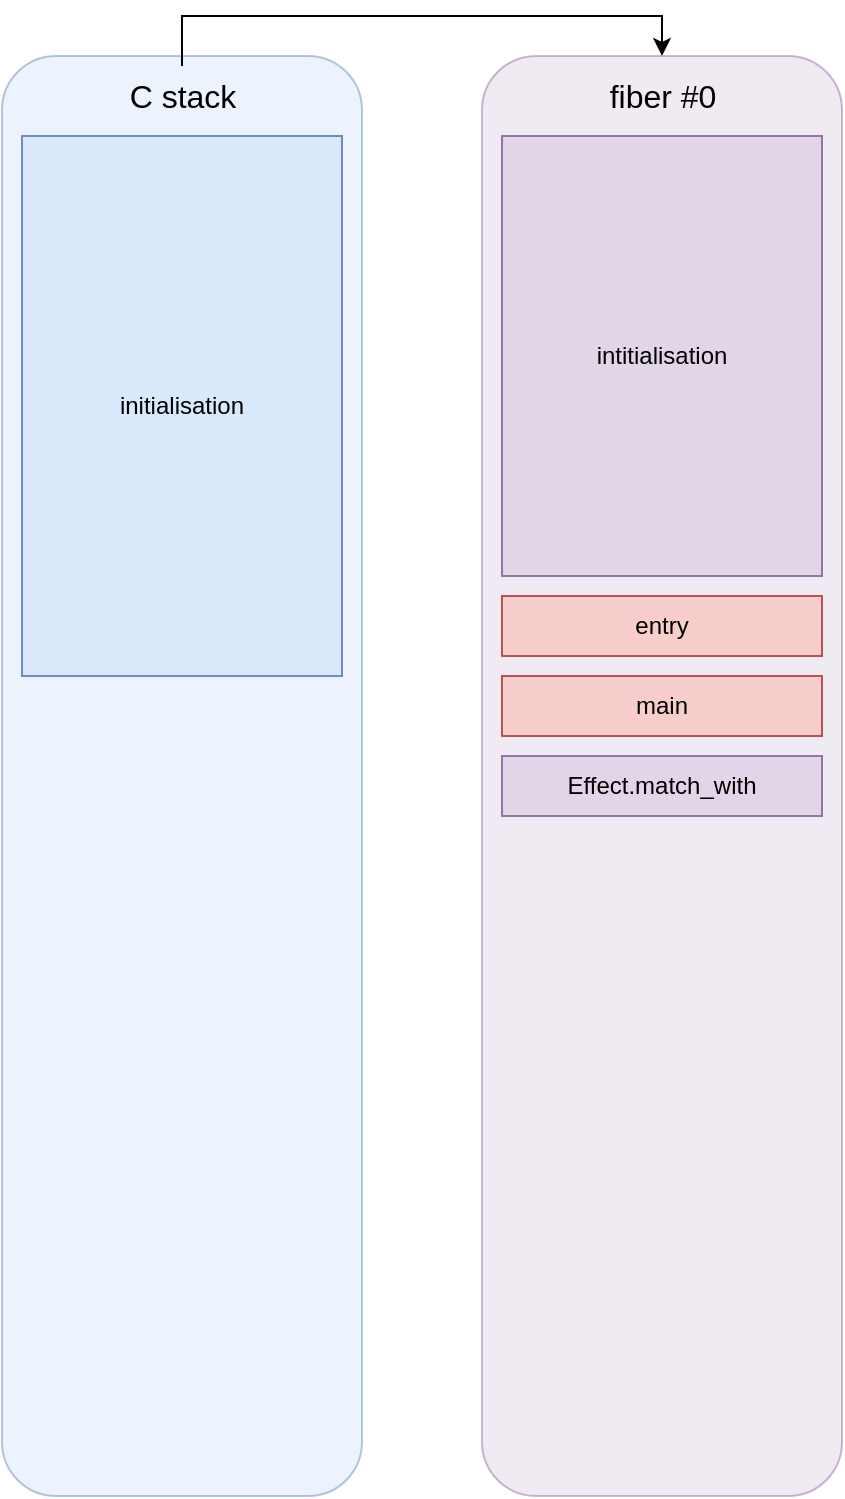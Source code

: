 <mxfile version="20.8.16" type="device"><diagram name="Page-1" id="V4xnlPmtag7Atk6VjRqm"><mxGraphModel dx="2336" dy="878" grid="1" gridSize="10" guides="1" tooltips="1" connect="1" arrows="1" fold="1" page="1" pageScale="1" pageWidth="827" pageHeight="1169" math="0" shadow="0"><root><mxCell id="0"/><mxCell id="Xvo0JR5R50p6EUMa5bba-103" value="Step1" parent="0" visible="0"/><mxCell id="Xvo0JR5R50p6EUMa5bba-138" value="" style="rounded=1;whiteSpace=wrap;html=1;fillColor=#dae8fc;strokeColor=#6c8ebf;fillStyle=auto;opacity=50;" parent="Xvo0JR5R50p6EUMa5bba-103" vertex="1"><mxGeometry x="-720" y="80" width="180" height="720" as="geometry"/></mxCell><mxCell id="Xvo0JR5R50p6EUMa5bba-139" value="&lt;div&gt;main&lt;/div&gt;" style="rounded=0;whiteSpace=wrap;html=1;fillColor=#dae8fc;strokeColor=#6c8ebf;" parent="Xvo0JR5R50p6EUMa5bba-103" vertex="1"><mxGeometry x="-710" y="120" width="160" height="20" as="geometry"/></mxCell><mxCell id="Xvo0JR5R50p6EUMa5bba-140" value="caml_main" style="rounded=0;whiteSpace=wrap;html=1;fillColor=#dae8fc;strokeColor=#6c8ebf;" parent="Xvo0JR5R50p6EUMa5bba-103" vertex="1"><mxGeometry x="-710" y="150" width="160" height="20" as="geometry"/></mxCell><mxCell id="Xvo0JR5R50p6EUMa5bba-141" value="caml_startup" style="rounded=0;whiteSpace=wrap;html=1;fillColor=#dae8fc;strokeColor=#6c8ebf;" parent="Xvo0JR5R50p6EUMa5bba-103" vertex="1"><mxGeometry x="-710" y="180" width="160" height="20" as="geometry"/></mxCell><mxCell id="Xvo0JR5R50p6EUMa5bba-142" value="caml_startup_exn" style="rounded=0;whiteSpace=wrap;html=1;fillColor=#dae8fc;strokeColor=#6c8ebf;" parent="Xvo0JR5R50p6EUMa5bba-103" vertex="1"><mxGeometry x="-710" y="240" width="160" height="20" as="geometry"/></mxCell><mxCell id="Xvo0JR5R50p6EUMa5bba-143" value="caml_start_program" style="rounded=0;whiteSpace=wrap;html=1;fillColor=#dae8fc;strokeColor=#6c8ebf;" parent="Xvo0JR5R50p6EUMa5bba-103" vertex="1"><mxGeometry x="-710" y="270" width="160" height="20" as="geometry"/></mxCell><mxCell id="Xvo0JR5R50p6EUMa5bba-144" value="caml_startup_common" style="rounded=0;whiteSpace=wrap;html=1;fillColor=#dae8fc;strokeColor=#6c8ebf;" parent="Xvo0JR5R50p6EUMa5bba-103" vertex="1"><mxGeometry x="-710" y="210" width="160" height="20" as="geometry"/></mxCell><mxCell id="Xvo0JR5R50p6EUMa5bba-145" value="C stack" style="text;strokeColor=none;fillColor=none;html=1;fontSize=16;fontStyle=0;verticalAlign=middle;align=center;" parent="Xvo0JR5R50p6EUMa5bba-103" vertex="1"><mxGeometry x="-680" y="85" width="100" height="30" as="geometry"/></mxCell><mxCell id="Xvo0JR5R50p6EUMa5bba-146" value="struct c_stack_link" style="shape=table;startSize=30;container=1;collapsible=0;childLayout=tableLayout;fillColor=#dae8fc;strokeColor=#6c8ebf;rounded=1;" parent="Xvo0JR5R50p6EUMa5bba-103" vertex="1"><mxGeometry x="-710" y="300" width="160" height="90" as="geometry"/></mxCell><mxCell id="Xvo0JR5R50p6EUMa5bba-147" value="" style="shape=tableRow;horizontal=0;startSize=0;swimlaneHead=0;swimlaneBody=0;strokeColor=inherit;top=0;left=0;bottom=0;right=0;collapsible=0;dropTarget=0;fillColor=none;points=[[0,0.5],[1,0.5]];portConstraint=eastwest;" parent="Xvo0JR5R50p6EUMa5bba-146" vertex="1"><mxGeometry y="30" width="160" height="20" as="geometry"/></mxCell><mxCell id="Xvo0JR5R50p6EUMa5bba-148" value="stack_info* stack" style="shape=partialRectangle;html=1;whiteSpace=wrap;connectable=0;strokeColor=inherit;overflow=hidden;fillColor=none;top=0;left=0;bottom=0;right=0;pointerEvents=1;" parent="Xvo0JR5R50p6EUMa5bba-147" vertex="1"><mxGeometry width="160" height="20" as="geometry"><mxRectangle width="160" height="20" as="alternateBounds"/></mxGeometry></mxCell><mxCell id="Xvo0JR5R50p6EUMa5bba-149" value="" style="shape=tableRow;horizontal=0;startSize=0;swimlaneHead=0;swimlaneBody=0;strokeColor=inherit;top=0;left=0;bottom=0;right=0;collapsible=0;dropTarget=0;fillColor=none;points=[[0,0.5],[1,0.5]];portConstraint=eastwest;" parent="Xvo0JR5R50p6EUMa5bba-146" vertex="1"><mxGeometry y="50" width="160" height="20" as="geometry"/></mxCell><mxCell id="Xvo0JR5R50p6EUMa5bba-150" value="void* sp" style="shape=partialRectangle;html=1;whiteSpace=wrap;connectable=0;strokeColor=inherit;overflow=hidden;fillColor=none;top=0;left=0;bottom=0;right=0;pointerEvents=1;" parent="Xvo0JR5R50p6EUMa5bba-149" vertex="1"><mxGeometry width="160" height="20" as="geometry"><mxRectangle width="160" height="20" as="alternateBounds"/></mxGeometry></mxCell><mxCell id="Xvo0JR5R50p6EUMa5bba-151" value="" style="shape=tableRow;horizontal=0;startSize=0;swimlaneHead=0;swimlaneBody=0;strokeColor=inherit;top=0;left=0;bottom=0;right=0;collapsible=0;dropTarget=0;fillColor=none;points=[[0,0.5],[1,0.5]];portConstraint=eastwest;" parent="Xvo0JR5R50p6EUMa5bba-146" vertex="1"><mxGeometry y="70" width="160" height="20" as="geometry"/></mxCell><mxCell id="Xvo0JR5R50p6EUMa5bba-152" value="c_stack_link* prev" style="shape=partialRectangle;html=1;whiteSpace=wrap;connectable=0;strokeColor=inherit;overflow=hidden;fillColor=none;top=0;left=0;bottom=0;right=0;pointerEvents=1;" parent="Xvo0JR5R50p6EUMa5bba-151" vertex="1"><mxGeometry width="160" height="20" as="geometry"><mxRectangle width="160" height="20" as="alternateBounds"/></mxGeometry></mxCell><mxCell id="Xvo0JR5R50p6EUMa5bba-155" value="" style="rounded=1;whiteSpace=wrap;html=1;fillColor=#e1d5e7;strokeColor=#9673a6;opacity=50;" parent="Xvo0JR5R50p6EUMa5bba-103" vertex="1"><mxGeometry x="-480" y="80" width="180" height="720" as="geometry"/></mxCell><mxCell id="Xvo0JR5R50p6EUMa5bba-156" value="fiber #0" style="text;strokeColor=none;fillColor=none;html=1;fontSize=16;fontStyle=0;verticalAlign=middle;align=center;" parent="Xvo0JR5R50p6EUMa5bba-103" vertex="1"><mxGeometry x="-440" y="85" width="100" height="30" as="geometry"/></mxCell><mxCell id="Xvo0JR5R50p6EUMa5bba-157" value="struct stack_handler" style="shape=table;startSize=30;container=1;collapsible=0;childLayout=tableLayout;fillColor=#e1d5e7;strokeColor=#9673a6;rounded=1;" parent="Xvo0JR5R50p6EUMa5bba-103" vertex="1"><mxGeometry x="-470" y="120" width="160" height="110" as="geometry"/></mxCell><mxCell id="Xvo0JR5R50p6EUMa5bba-158" value="" style="shape=tableRow;horizontal=0;startSize=0;swimlaneHead=0;swimlaneBody=0;strokeColor=inherit;top=0;left=0;bottom=0;right=0;collapsible=0;dropTarget=0;fillColor=none;points=[[0,0.5],[1,0.5]];portConstraint=eastwest;" parent="Xvo0JR5R50p6EUMa5bba-157" vertex="1"><mxGeometry y="30" width="160" height="20" as="geometry"/></mxCell><mxCell id="Xvo0JR5R50p6EUMa5bba-159" value="value handle_value" style="shape=partialRectangle;html=1;whiteSpace=wrap;connectable=0;strokeColor=inherit;overflow=hidden;fillColor=none;top=0;left=0;bottom=0;right=0;pointerEvents=1;" parent="Xvo0JR5R50p6EUMa5bba-158" vertex="1"><mxGeometry width="160" height="20" as="geometry"><mxRectangle width="160" height="20" as="alternateBounds"/></mxGeometry></mxCell><mxCell id="Xvo0JR5R50p6EUMa5bba-160" value="" style="shape=tableRow;horizontal=0;startSize=0;swimlaneHead=0;swimlaneBody=0;strokeColor=inherit;top=0;left=0;bottom=0;right=0;collapsible=0;dropTarget=0;fillColor=none;points=[[0,0.5],[1,0.5]];portConstraint=eastwest;" parent="Xvo0JR5R50p6EUMa5bba-157" vertex="1"><mxGeometry y="50" width="160" height="19" as="geometry"/></mxCell><mxCell id="Xvo0JR5R50p6EUMa5bba-161" value="value handle_exn" style="shape=partialRectangle;html=1;whiteSpace=wrap;connectable=0;strokeColor=inherit;overflow=hidden;fillColor=none;top=0;left=0;bottom=0;right=0;pointerEvents=1;" parent="Xvo0JR5R50p6EUMa5bba-160" vertex="1"><mxGeometry width="160" height="19" as="geometry"><mxRectangle width="160" height="19" as="alternateBounds"/></mxGeometry></mxCell><mxCell id="Xvo0JR5R50p6EUMa5bba-162" value="" style="shape=tableRow;horizontal=0;startSize=0;swimlaneHead=0;swimlaneBody=0;strokeColor=inherit;top=0;left=0;bottom=0;right=0;collapsible=0;dropTarget=0;fillColor=none;points=[[0,0.5],[1,0.5]];portConstraint=eastwest;" parent="Xvo0JR5R50p6EUMa5bba-157" vertex="1"><mxGeometry y="69" width="160" height="21" as="geometry"/></mxCell><mxCell id="Xvo0JR5R50p6EUMa5bba-163" value="value handle_effect" style="shape=partialRectangle;html=1;whiteSpace=wrap;connectable=0;strokeColor=inherit;overflow=hidden;fillColor=none;top=0;left=0;bottom=0;right=0;pointerEvents=1;" parent="Xvo0JR5R50p6EUMa5bba-162" vertex="1"><mxGeometry width="160" height="21" as="geometry"><mxRectangle width="160" height="21" as="alternateBounds"/></mxGeometry></mxCell><mxCell id="Xvo0JR5R50p6EUMa5bba-164" style="shape=tableRow;horizontal=0;startSize=0;swimlaneHead=0;swimlaneBody=0;strokeColor=inherit;top=0;left=0;bottom=0;right=0;collapsible=0;dropTarget=0;fillColor=none;points=[[0,0.5],[1,0.5]];portConstraint=eastwest;" parent="Xvo0JR5R50p6EUMa5bba-157" vertex="1"><mxGeometry y="90" width="160" height="20" as="geometry"/></mxCell><mxCell id="Xvo0JR5R50p6EUMa5bba-165" value="stack_info* parent" style="shape=partialRectangle;html=1;whiteSpace=wrap;connectable=0;strokeColor=inherit;overflow=hidden;fillColor=none;top=0;left=0;bottom=0;right=0;pointerEvents=1;" parent="Xvo0JR5R50p6EUMa5bba-164" vertex="1"><mxGeometry width="160" height="20" as="geometry"><mxRectangle width="160" height="20" as="alternateBounds"/></mxGeometry></mxCell><mxCell id="Xvo0JR5R50p6EUMa5bba-166" value="struct stack_info" style="shape=table;startSize=30;container=1;collapsible=0;childLayout=tableLayout;fillColor=#e1d5e7;strokeColor=#9673a6;rounded=1;" parent="Xvo0JR5R50p6EUMa5bba-103" vertex="1"><mxGeometry x="-470" y="693" width="159" height="98" as="geometry"/></mxCell><mxCell id="Xvo0JR5R50p6EUMa5bba-167" value="" style="shape=tableRow;horizontal=0;startSize=0;swimlaneHead=0;swimlaneBody=0;strokeColor=inherit;top=0;left=0;bottom=0;right=0;collapsible=0;dropTarget=0;fillColor=none;points=[[0,0.5],[1,0.5]];portConstraint=eastwest;" parent="Xvo0JR5R50p6EUMa5bba-166" vertex="1"><mxGeometry y="30" width="159" height="17" as="geometry"/></mxCell><mxCell id="Xvo0JR5R50p6EUMa5bba-168" value="void* sp" style="shape=partialRectangle;html=1;whiteSpace=wrap;connectable=0;strokeColor=inherit;overflow=hidden;fillColor=none;top=0;left=0;bottom=0;right=0;pointerEvents=1;" parent="Xvo0JR5R50p6EUMa5bba-167" vertex="1"><mxGeometry width="159" height="17" as="geometry"><mxRectangle width="159" height="17" as="alternateBounds"/></mxGeometry></mxCell><mxCell id="Xvo0JR5R50p6EUMa5bba-169" style="shape=tableRow;horizontal=0;startSize=0;swimlaneHead=0;swimlaneBody=0;strokeColor=inherit;top=0;left=0;bottom=0;right=0;collapsible=0;dropTarget=0;fillColor=none;points=[[0,0.5],[1,0.5]];portConstraint=eastwest;" parent="Xvo0JR5R50p6EUMa5bba-166" vertex="1"><mxGeometry y="47" width="159" height="17" as="geometry"/></mxCell><mxCell id="Xvo0JR5R50p6EUMa5bba-170" value="void* exception_ptr" style="shape=partialRectangle;html=1;whiteSpace=wrap;connectable=0;strokeColor=inherit;overflow=hidden;fillColor=none;top=0;left=0;bottom=0;right=0;pointerEvents=1;" parent="Xvo0JR5R50p6EUMa5bba-169" vertex="1"><mxGeometry width="159" height="17" as="geometry"><mxRectangle width="159" height="17" as="alternateBounds"/></mxGeometry></mxCell><mxCell id="Xvo0JR5R50p6EUMa5bba-171" style="shape=tableRow;horizontal=0;startSize=0;swimlaneHead=0;swimlaneBody=0;strokeColor=inherit;top=0;left=0;bottom=0;right=0;collapsible=0;dropTarget=0;fillColor=none;points=[[0,0.5],[1,0.5]];portConstraint=eastwest;" parent="Xvo0JR5R50p6EUMa5bba-166" vertex="1"><mxGeometry y="64" width="159" height="17" as="geometry"/></mxCell><mxCell id="Xvo0JR5R50p6EUMa5bba-172" value="stack_handler* handler" style="shape=partialRectangle;html=1;whiteSpace=wrap;connectable=0;strokeColor=inherit;overflow=hidden;fillColor=none;top=0;left=0;bottom=0;right=0;pointerEvents=1;" parent="Xvo0JR5R50p6EUMa5bba-171" vertex="1"><mxGeometry width="159" height="17" as="geometry"><mxRectangle width="159" height="17" as="alternateBounds"/></mxGeometry></mxCell><mxCell id="Xvo0JR5R50p6EUMa5bba-173" style="shape=tableRow;horizontal=0;startSize=0;swimlaneHead=0;swimlaneBody=0;strokeColor=inherit;top=0;left=0;bottom=0;right=0;collapsible=0;dropTarget=0;fillColor=none;points=[[0,0.5],[1,0.5]];portConstraint=eastwest;" parent="Xvo0JR5R50p6EUMa5bba-166" vertex="1"><mxGeometry y="81" width="159" height="17" as="geometry"/></mxCell><mxCell id="Xvo0JR5R50p6EUMa5bba-174" value="&lt;div&gt;...&lt;/div&gt;&lt;div&gt;&lt;br&gt;&lt;/div&gt;" style="shape=partialRectangle;html=1;whiteSpace=wrap;connectable=0;strokeColor=inherit;overflow=hidden;fillColor=none;top=0;left=0;bottom=0;right=0;pointerEvents=1;" parent="Xvo0JR5R50p6EUMa5bba-173" vertex="1"><mxGeometry width="159" height="17" as="geometry"><mxRectangle width="159" height="17" as="alternateBounds"/></mxGeometry></mxCell><mxCell id="Xvo0JR5R50p6EUMa5bba-175" value="entry" style="rounded=0;whiteSpace=wrap;html=1;fillColor=#f8cecc;strokeColor=#b85450;" parent="Xvo0JR5R50p6EUMa5bba-103" vertex="1"><mxGeometry x="-470" y="350" width="160" height="30" as="geometry"/></mxCell><mxCell id="Xvo0JR5R50p6EUMa5bba-176" value="caml_start_program" style="shape=table;startSize=30;container=1;collapsible=0;childLayout=tableLayout;fillColor=#e1d5e7;strokeColor=#9673a6;" parent="Xvo0JR5R50p6EUMa5bba-103" vertex="1"><mxGeometry x="-470" y="240" width="160" height="70" as="geometry"/></mxCell><mxCell id="Xvo0JR5R50p6EUMa5bba-177" value="" style="shape=tableRow;horizontal=0;startSize=0;swimlaneHead=0;swimlaneBody=0;strokeColor=inherit;top=0;left=0;bottom=0;right=0;collapsible=0;dropTarget=0;fillColor=none;points=[[0,0.5],[1,0.5]];portConstraint=eastwest;" parent="Xvo0JR5R50p6EUMa5bba-176" vertex="1"><mxGeometry y="30" width="160" height="20" as="geometry"/></mxCell><mxCell id="Xvo0JR5R50p6EUMa5bba-178" value="C_STACK_SP, gc_regs" style="shape=partialRectangle;html=1;whiteSpace=wrap;connectable=0;strokeColor=inherit;overflow=hidden;fillColor=none;top=0;left=0;bottom=0;right=0;pointerEvents=1;" parent="Xvo0JR5R50p6EUMa5bba-177" vertex="1"><mxGeometry width="160" height="20" as="geometry"><mxRectangle width="160" height="20" as="alternateBounds"/></mxGeometry></mxCell><mxCell id="Xvo0JR5R50p6EUMa5bba-179" value="" style="shape=tableRow;horizontal=0;startSize=0;swimlaneHead=0;swimlaneBody=0;strokeColor=inherit;top=0;left=0;bottom=0;right=0;collapsible=0;dropTarget=0;fillColor=none;points=[[0,0.5],[1,0.5]];portConstraint=eastwest;" parent="Xvo0JR5R50p6EUMa5bba-176" vertex="1"><mxGeometry y="50" width="160" height="20" as="geometry"/></mxCell><mxCell id="Xvo0JR5R50p6EUMa5bba-180" value="exn handler" style="shape=partialRectangle;html=1;whiteSpace=wrap;connectable=0;strokeColor=inherit;overflow=hidden;fillColor=none;top=0;left=0;bottom=0;right=0;pointerEvents=1;" parent="Xvo0JR5R50p6EUMa5bba-179" vertex="1"><mxGeometry width="160" height="20" as="geometry"><mxRectangle width="160" height="20" as="alternateBounds"/></mxGeometry></mxCell><mxCell id="Xvo0JR5R50p6EUMa5bba-181" value="caml_program" style="rounded=0;whiteSpace=wrap;html=1;fillColor=#e1d5e7;strokeColor=#9673a6;" parent="Xvo0JR5R50p6EUMa5bba-103" vertex="1"><mxGeometry x="-470" y="320" width="160" height="20" as="geometry"/></mxCell><mxCell id="Xvo0JR5R50p6EUMa5bba-182" value="main" style="rounded=0;whiteSpace=wrap;html=1;fillColor=#f8cecc;strokeColor=#b85450;" parent="Xvo0JR5R50p6EUMa5bba-103" vertex="1"><mxGeometry x="-470" y="390" width="160" height="30" as="geometry"/></mxCell><mxCell id="Xvo0JR5R50p6EUMa5bba-183" value="Effect.match_with /&lt;br&gt;caml_runstack" style="rounded=0;whiteSpace=wrap;html=1;fillColor=#e1d5e7;strokeColor=#9673a6;" parent="Xvo0JR5R50p6EUMa5bba-103" vertex="1"><mxGeometry x="-470" y="430" width="160" height="30" as="geometry"/></mxCell><mxCell id="Xvo0JR5R50p6EUMa5bba-217" style="edgeStyle=orthogonalEdgeStyle;rounded=0;orthogonalLoop=1;jettySize=auto;html=1;exitX=1;exitY=0.5;exitDx=0;exitDy=0;entryX=0;entryY=0.5;entryDx=0;entryDy=0;" parent="Xvo0JR5R50p6EUMa5bba-103" source="Xvo0JR5R50p6EUMa5bba-147" target="Xvo0JR5R50p6EUMa5bba-173" edge="1"><mxGeometry relative="1" as="geometry"><Array as="points"><mxPoint x="-510" y="340"/><mxPoint x="-510" y="783"/><mxPoint x="-480" y="783"/></Array></mxGeometry></mxCell><mxCell id="itxgK_e4Y-vVFex4rvXV-1" value="Step1_simple" parent="0"/><mxCell id="itxgK_e4Y-vVFex4rvXV-2" value="" style="rounded=1;whiteSpace=wrap;html=1;fillColor=#dae8fc;strokeColor=#6c8ebf;fillStyle=auto;opacity=50;" vertex="1" parent="itxgK_e4Y-vVFex4rvXV-1"><mxGeometry x="-720" y="80" width="180" height="720" as="geometry"/></mxCell><mxCell id="itxgK_e4Y-vVFex4rvXV-3" value="&lt;div&gt;initialisation&lt;/div&gt;" style="rounded=0;whiteSpace=wrap;html=1;fillColor=#dae8fc;strokeColor=#6c8ebf;" vertex="1" parent="itxgK_e4Y-vVFex4rvXV-1"><mxGeometry x="-710" y="120" width="160" height="270" as="geometry"/></mxCell><mxCell id="itxgK_e4Y-vVFex4rvXV-47" style="edgeStyle=orthogonalEdgeStyle;rounded=0;orthogonalLoop=1;jettySize=auto;html=1;entryX=0.5;entryY=0;entryDx=0;entryDy=0;" edge="1" parent="itxgK_e4Y-vVFex4rvXV-1" source="itxgK_e4Y-vVFex4rvXV-9" target="itxgK_e4Y-vVFex4rvXV-17"><mxGeometry relative="1" as="geometry"><Array as="points"><mxPoint x="-630" y="60"/><mxPoint x="-390" y="60"/></Array></mxGeometry></mxCell><mxCell id="itxgK_e4Y-vVFex4rvXV-9" value="C stack" style="text;strokeColor=none;fillColor=none;html=1;fontSize=16;fontStyle=0;verticalAlign=middle;align=center;" vertex="1" parent="itxgK_e4Y-vVFex4rvXV-1"><mxGeometry x="-680" y="85" width="100" height="30" as="geometry"/></mxCell><mxCell id="itxgK_e4Y-vVFex4rvXV-17" value="" style="rounded=1;whiteSpace=wrap;html=1;fillColor=#e1d5e7;strokeColor=#9673a6;opacity=50;" vertex="1" parent="itxgK_e4Y-vVFex4rvXV-1"><mxGeometry x="-480" y="80" width="180" height="720" as="geometry"/></mxCell><mxCell id="itxgK_e4Y-vVFex4rvXV-18" value="fiber #0" style="text;strokeColor=none;fillColor=none;html=1;fontSize=16;fontStyle=0;verticalAlign=middle;align=center;" vertex="1" parent="itxgK_e4Y-vVFex4rvXV-1"><mxGeometry x="-440" y="85" width="100" height="30" as="geometry"/></mxCell><mxCell id="itxgK_e4Y-vVFex4rvXV-37" value="entry" style="rounded=0;whiteSpace=wrap;html=1;fillColor=#f8cecc;strokeColor=#b85450;" vertex="1" parent="itxgK_e4Y-vVFex4rvXV-1"><mxGeometry x="-470" y="350" width="160" height="30" as="geometry"/></mxCell><mxCell id="itxgK_e4Y-vVFex4rvXV-43" value="intitialisation" style="rounded=0;whiteSpace=wrap;html=1;fillColor=#e1d5e7;strokeColor=#9673a6;" vertex="1" parent="itxgK_e4Y-vVFex4rvXV-1"><mxGeometry x="-470" y="120" width="160" height="220" as="geometry"/></mxCell><mxCell id="itxgK_e4Y-vVFex4rvXV-44" value="main" style="rounded=0;whiteSpace=wrap;html=1;fillColor=#f8cecc;strokeColor=#b85450;" vertex="1" parent="itxgK_e4Y-vVFex4rvXV-1"><mxGeometry x="-470" y="390" width="160" height="30" as="geometry"/></mxCell><mxCell id="OK9zP4QpgdGcj3o-79z8-24" value="Step1.1" parent="0" visible="0"/><mxCell id="OK9zP4QpgdGcj3o-79z8-25" style="edgeStyle=orthogonalEdgeStyle;rounded=0;orthogonalLoop=1;jettySize=auto;html=1;exitX=1;exitY=0.5;exitDx=0;exitDy=0;entryX=1;entryY=0.5;entryDx=0;entryDy=0;" parent="OK9zP4QpgdGcj3o-79z8-24" source="Xvo0JR5R50p6EUMa5bba-167" target="Xvo0JR5R50p6EUMa5bba-183" edge="1"><mxGeometry relative="1" as="geometry"/></mxCell><mxCell id="Xvo0JR5R50p6EUMa5bba-218" value="Fiber1" parent="0" visible="0"/><mxCell id="Xvo0JR5R50p6EUMa5bba-292" value="" style="rounded=1;whiteSpace=wrap;html=1;fillColor=#e1d5e7;strokeColor=#9673a6;opacity=50;" parent="Xvo0JR5R50p6EUMa5bba-218" vertex="1"><mxGeometry x="-240" y="80" width="180" height="720" as="geometry"/></mxCell><mxCell id="Xvo0JR5R50p6EUMa5bba-293" value="fiber #1" style="text;strokeColor=none;fillColor=none;html=1;fontSize=16;fontStyle=0;verticalAlign=middle;align=center;" parent="Xvo0JR5R50p6EUMa5bba-218" vertex="1"><mxGeometry x="-200" y="85" width="100" height="30" as="geometry"/></mxCell><mxCell id="Xvo0JR5R50p6EUMa5bba-294" value="struct stack_handler" style="shape=table;startSize=30;container=1;collapsible=0;childLayout=tableLayout;fillColor=#e1d5e7;strokeColor=#9673a6;rounded=1;" parent="Xvo0JR5R50p6EUMa5bba-218" vertex="1"><mxGeometry x="-230" y="120" width="160" height="110" as="geometry"/></mxCell><mxCell id="Xvo0JR5R50p6EUMa5bba-295" value="" style="shape=tableRow;horizontal=0;startSize=0;swimlaneHead=0;swimlaneBody=0;strokeColor=inherit;top=0;left=0;bottom=0;right=0;collapsible=0;dropTarget=0;fillColor=none;points=[[0,0.5],[1,0.5]];portConstraint=eastwest;" parent="Xvo0JR5R50p6EUMa5bba-294" vertex="1"><mxGeometry y="30" width="160" height="20" as="geometry"/></mxCell><mxCell id="Xvo0JR5R50p6EUMa5bba-296" value="value handle_value" style="shape=partialRectangle;html=1;whiteSpace=wrap;connectable=0;strokeColor=inherit;overflow=hidden;fillColor=none;top=0;left=0;bottom=0;right=0;pointerEvents=1;" parent="Xvo0JR5R50p6EUMa5bba-295" vertex="1"><mxGeometry width="160" height="20" as="geometry"><mxRectangle width="160" height="20" as="alternateBounds"/></mxGeometry></mxCell><mxCell id="Xvo0JR5R50p6EUMa5bba-297" value="" style="shape=tableRow;horizontal=0;startSize=0;swimlaneHead=0;swimlaneBody=0;strokeColor=inherit;top=0;left=0;bottom=0;right=0;collapsible=0;dropTarget=0;fillColor=none;points=[[0,0.5],[1,0.5]];portConstraint=eastwest;" parent="Xvo0JR5R50p6EUMa5bba-294" vertex="1"><mxGeometry y="50" width="160" height="19" as="geometry"/></mxCell><mxCell id="Xvo0JR5R50p6EUMa5bba-298" value="value handle_exn" style="shape=partialRectangle;html=1;whiteSpace=wrap;connectable=0;strokeColor=inherit;overflow=hidden;fillColor=none;top=0;left=0;bottom=0;right=0;pointerEvents=1;" parent="Xvo0JR5R50p6EUMa5bba-297" vertex="1"><mxGeometry width="160" height="19" as="geometry"><mxRectangle width="160" height="19" as="alternateBounds"/></mxGeometry></mxCell><mxCell id="Xvo0JR5R50p6EUMa5bba-299" value="" style="shape=tableRow;horizontal=0;startSize=0;swimlaneHead=0;swimlaneBody=0;strokeColor=inherit;top=0;left=0;bottom=0;right=0;collapsible=0;dropTarget=0;fillColor=none;points=[[0,0.5],[1,0.5]];portConstraint=eastwest;" parent="Xvo0JR5R50p6EUMa5bba-294" vertex="1"><mxGeometry y="69" width="160" height="21" as="geometry"/></mxCell><mxCell id="Xvo0JR5R50p6EUMa5bba-300" value="value handle_effect" style="shape=partialRectangle;html=1;whiteSpace=wrap;connectable=0;strokeColor=inherit;overflow=hidden;fillColor=none;top=0;left=0;bottom=0;right=0;pointerEvents=1;" parent="Xvo0JR5R50p6EUMa5bba-299" vertex="1"><mxGeometry width="160" height="21" as="geometry"><mxRectangle width="160" height="21" as="alternateBounds"/></mxGeometry></mxCell><mxCell id="Xvo0JR5R50p6EUMa5bba-301" style="shape=tableRow;horizontal=0;startSize=0;swimlaneHead=0;swimlaneBody=0;strokeColor=inherit;top=0;left=0;bottom=0;right=0;collapsible=0;dropTarget=0;fillColor=none;points=[[0,0.5],[1,0.5]];portConstraint=eastwest;" parent="Xvo0JR5R50p6EUMa5bba-294" vertex="1"><mxGeometry y="90" width="160" height="20" as="geometry"/></mxCell><mxCell id="Xvo0JR5R50p6EUMa5bba-302" value="stack_info* parent" style="shape=partialRectangle;html=1;whiteSpace=wrap;connectable=0;strokeColor=inherit;overflow=hidden;fillColor=none;top=0;left=0;bottom=0;right=0;pointerEvents=1;" parent="Xvo0JR5R50p6EUMa5bba-301" vertex="1"><mxGeometry width="160" height="20" as="geometry"><mxRectangle width="160" height="20" as="alternateBounds"/></mxGeometry></mxCell><mxCell id="Xvo0JR5R50p6EUMa5bba-303" value="struct stack_info" style="shape=table;startSize=30;container=1;collapsible=0;childLayout=tableLayout;fillColor=#e1d5e7;strokeColor=#9673a6;rounded=1;" parent="Xvo0JR5R50p6EUMa5bba-218" vertex="1"><mxGeometry x="-230" y="693" width="159" height="98" as="geometry"/></mxCell><mxCell id="Xvo0JR5R50p6EUMa5bba-304" value="" style="shape=tableRow;horizontal=0;startSize=0;swimlaneHead=0;swimlaneBody=0;strokeColor=inherit;top=0;left=0;bottom=0;right=0;collapsible=0;dropTarget=0;fillColor=none;points=[[0,0.5],[1,0.5]];portConstraint=eastwest;" parent="Xvo0JR5R50p6EUMa5bba-303" vertex="1"><mxGeometry y="30" width="159" height="17" as="geometry"/></mxCell><mxCell id="Xvo0JR5R50p6EUMa5bba-305" value="void* sp" style="shape=partialRectangle;html=1;whiteSpace=wrap;connectable=0;strokeColor=inherit;overflow=hidden;fillColor=none;top=0;left=0;bottom=0;right=0;pointerEvents=1;" parent="Xvo0JR5R50p6EUMa5bba-304" vertex="1"><mxGeometry width="159" height="17" as="geometry"><mxRectangle width="159" height="17" as="alternateBounds"/></mxGeometry></mxCell><mxCell id="Xvo0JR5R50p6EUMa5bba-306" style="shape=tableRow;horizontal=0;startSize=0;swimlaneHead=0;swimlaneBody=0;strokeColor=inherit;top=0;left=0;bottom=0;right=0;collapsible=0;dropTarget=0;fillColor=none;points=[[0,0.5],[1,0.5]];portConstraint=eastwest;" parent="Xvo0JR5R50p6EUMa5bba-303" vertex="1"><mxGeometry y="47" width="159" height="17" as="geometry"/></mxCell><mxCell id="Xvo0JR5R50p6EUMa5bba-307" value="void* exception_ptr" style="shape=partialRectangle;html=1;whiteSpace=wrap;connectable=0;strokeColor=inherit;overflow=hidden;fillColor=none;top=0;left=0;bottom=0;right=0;pointerEvents=1;" parent="Xvo0JR5R50p6EUMa5bba-306" vertex="1"><mxGeometry width="159" height="17" as="geometry"><mxRectangle width="159" height="17" as="alternateBounds"/></mxGeometry></mxCell><mxCell id="Xvo0JR5R50p6EUMa5bba-308" style="shape=tableRow;horizontal=0;startSize=0;swimlaneHead=0;swimlaneBody=0;strokeColor=inherit;top=0;left=0;bottom=0;right=0;collapsible=0;dropTarget=0;fillColor=none;points=[[0,0.5],[1,0.5]];portConstraint=eastwest;" parent="Xvo0JR5R50p6EUMa5bba-303" vertex="1"><mxGeometry y="64" width="159" height="17" as="geometry"/></mxCell><mxCell id="Xvo0JR5R50p6EUMa5bba-309" value="stack_handler* handler" style="shape=partialRectangle;html=1;whiteSpace=wrap;connectable=0;strokeColor=inherit;overflow=hidden;fillColor=none;top=0;left=0;bottom=0;right=0;pointerEvents=1;" parent="Xvo0JR5R50p6EUMa5bba-308" vertex="1"><mxGeometry width="159" height="17" as="geometry"><mxRectangle width="159" height="17" as="alternateBounds"/></mxGeometry></mxCell><mxCell id="Xvo0JR5R50p6EUMa5bba-310" style="shape=tableRow;horizontal=0;startSize=0;swimlaneHead=0;swimlaneBody=0;strokeColor=inherit;top=0;left=0;bottom=0;right=0;collapsible=0;dropTarget=0;fillColor=none;points=[[0,0.5],[1,0.5]];portConstraint=eastwest;" parent="Xvo0JR5R50p6EUMa5bba-303" vertex="1"><mxGeometry y="81" width="159" height="17" as="geometry"/></mxCell><mxCell id="Xvo0JR5R50p6EUMa5bba-311" value="&lt;div&gt;...&lt;/div&gt;&lt;div&gt;&lt;br&gt;&lt;/div&gt;" style="shape=partialRectangle;html=1;whiteSpace=wrap;connectable=0;strokeColor=inherit;overflow=hidden;fillColor=none;top=0;left=0;bottom=0;right=0;pointerEvents=1;" parent="Xvo0JR5R50p6EUMa5bba-310" vertex="1"><mxGeometry width="159" height="17" as="geometry"><mxRectangle width="159" height="17" as="alternateBounds"/></mxGeometry></mxCell><mxCell id="Xvo0JR5R50p6EUMa5bba-312" value="caml_runstack" style="shape=table;startSize=30;container=1;collapsible=0;childLayout=tableLayout;fillColor=#e1d5e7;strokeColor=#9673a6;" parent="Xvo0JR5R50p6EUMa5bba-218" vertex="1"><mxGeometry x="-230" y="240" width="160" height="70" as="geometry"/></mxCell><mxCell id="Xvo0JR5R50p6EUMa5bba-313" value="" style="shape=tableRow;horizontal=0;startSize=0;swimlaneHead=0;swimlaneBody=0;strokeColor=inherit;top=0;left=0;bottom=0;right=0;collapsible=0;dropTarget=0;fillColor=none;points=[[0,0.5],[1,0.5]];portConstraint=eastwest;" parent="Xvo0JR5R50p6EUMa5bba-312" vertex="1"><mxGeometry y="30" width="160" height="20" as="geometry"/></mxCell><mxCell id="Xvo0JR5R50p6EUMa5bba-314" value="-" style="shape=partialRectangle;html=1;whiteSpace=wrap;connectable=0;strokeColor=inherit;overflow=hidden;fillColor=none;top=0;left=0;bottom=0;right=0;pointerEvents=1;" parent="Xvo0JR5R50p6EUMa5bba-313" vertex="1"><mxGeometry width="160" height="20" as="geometry"><mxRectangle width="160" height="20" as="alternateBounds"/></mxGeometry></mxCell><mxCell id="Xvo0JR5R50p6EUMa5bba-315" value="" style="shape=tableRow;horizontal=0;startSize=0;swimlaneHead=0;swimlaneBody=0;strokeColor=inherit;top=0;left=0;bottom=0;right=0;collapsible=0;dropTarget=0;fillColor=none;points=[[0,0.5],[1,0.5]];portConstraint=eastwest;" parent="Xvo0JR5R50p6EUMa5bba-312" vertex="1"><mxGeometry y="50" width="160" height="20" as="geometry"/></mxCell><mxCell id="Xvo0JR5R50p6EUMa5bba-316" value="exn handler" style="shape=partialRectangle;html=1;whiteSpace=wrap;connectable=0;strokeColor=inherit;overflow=hidden;fillColor=none;top=0;left=0;bottom=0;right=0;pointerEvents=1;" parent="Xvo0JR5R50p6EUMa5bba-315" vertex="1"><mxGeometry width="160" height="20" as="geometry"><mxRectangle width="160" height="20" as="alternateBounds"/></mxGeometry></mxCell><mxCell id="Xvo0JR5R50p6EUMa5bba-317" value="comp" style="rounded=0;whiteSpace=wrap;html=1;fillColor=#f8cecc;strokeColor=#b85450;" parent="Xvo0JR5R50p6EUMa5bba-218" vertex="1"><mxGeometry x="-230" y="320" width="160" height="30" as="geometry"/></mxCell><mxCell id="Xvo0JR5R50p6EUMa5bba-318" value="" style="rounded=1;whiteSpace=wrap;html=1;fillColor=#e1d5e7;strokeColor=#9673a6;opacity=50;" parent="Xvo0JR5R50p6EUMa5bba-218" vertex="1"><mxGeometry x="-240" y="80" width="180" height="720" as="geometry"/></mxCell><mxCell id="Xvo0JR5R50p6EUMa5bba-319" value="fiber #1" style="text;strokeColor=none;fillColor=none;html=1;fontSize=16;fontStyle=0;verticalAlign=middle;align=center;" parent="Xvo0JR5R50p6EUMa5bba-218" vertex="1"><mxGeometry x="-200" y="85" width="100" height="30" as="geometry"/></mxCell><mxCell id="Xvo0JR5R50p6EUMa5bba-320" value="struct stack_handler" style="shape=table;startSize=30;container=1;collapsible=0;childLayout=tableLayout;fillColor=#e1d5e7;strokeColor=#9673a6;rounded=1;" parent="Xvo0JR5R50p6EUMa5bba-218" vertex="1"><mxGeometry x="-230" y="120" width="160" height="110" as="geometry"/></mxCell><mxCell id="Xvo0JR5R50p6EUMa5bba-321" value="" style="shape=tableRow;horizontal=0;startSize=0;swimlaneHead=0;swimlaneBody=0;strokeColor=inherit;top=0;left=0;bottom=0;right=0;collapsible=0;dropTarget=0;fillColor=none;points=[[0,0.5],[1,0.5]];portConstraint=eastwest;" parent="Xvo0JR5R50p6EUMa5bba-320" vertex="1"><mxGeometry y="30" width="160" height="20" as="geometry"/></mxCell><mxCell id="Xvo0JR5R50p6EUMa5bba-322" value="value handle_value" style="shape=partialRectangle;html=1;whiteSpace=wrap;connectable=0;strokeColor=inherit;overflow=hidden;fillColor=none;top=0;left=0;bottom=0;right=0;pointerEvents=1;" parent="Xvo0JR5R50p6EUMa5bba-321" vertex="1"><mxGeometry width="160" height="20" as="geometry"><mxRectangle width="160" height="20" as="alternateBounds"/></mxGeometry></mxCell><mxCell id="Xvo0JR5R50p6EUMa5bba-323" value="" style="shape=tableRow;horizontal=0;startSize=0;swimlaneHead=0;swimlaneBody=0;strokeColor=inherit;top=0;left=0;bottom=0;right=0;collapsible=0;dropTarget=0;fillColor=none;points=[[0,0.5],[1,0.5]];portConstraint=eastwest;" parent="Xvo0JR5R50p6EUMa5bba-320" vertex="1"><mxGeometry y="50" width="160" height="19" as="geometry"/></mxCell><mxCell id="Xvo0JR5R50p6EUMa5bba-324" value="value handle_exn" style="shape=partialRectangle;html=1;whiteSpace=wrap;connectable=0;strokeColor=inherit;overflow=hidden;fillColor=none;top=0;left=0;bottom=0;right=0;pointerEvents=1;" parent="Xvo0JR5R50p6EUMa5bba-323" vertex="1"><mxGeometry width="160" height="19" as="geometry"><mxRectangle width="160" height="19" as="alternateBounds"/></mxGeometry></mxCell><mxCell id="Xvo0JR5R50p6EUMa5bba-325" value="" style="shape=tableRow;horizontal=0;startSize=0;swimlaneHead=0;swimlaneBody=0;strokeColor=inherit;top=0;left=0;bottom=0;right=0;collapsible=0;dropTarget=0;fillColor=none;points=[[0,0.5],[1,0.5]];portConstraint=eastwest;" parent="Xvo0JR5R50p6EUMa5bba-320" vertex="1"><mxGeometry y="69" width="160" height="21" as="geometry"/></mxCell><mxCell id="Xvo0JR5R50p6EUMa5bba-326" value="value handle_effect" style="shape=partialRectangle;html=1;whiteSpace=wrap;connectable=0;strokeColor=inherit;overflow=hidden;fillColor=none;top=0;left=0;bottom=0;right=0;pointerEvents=1;" parent="Xvo0JR5R50p6EUMa5bba-325" vertex="1"><mxGeometry width="160" height="21" as="geometry"><mxRectangle width="160" height="21" as="alternateBounds"/></mxGeometry></mxCell><mxCell id="Xvo0JR5R50p6EUMa5bba-327" style="shape=tableRow;horizontal=0;startSize=0;swimlaneHead=0;swimlaneBody=0;strokeColor=inherit;top=0;left=0;bottom=0;right=0;collapsible=0;dropTarget=0;fillColor=none;points=[[0,0.5],[1,0.5]];portConstraint=eastwest;" parent="Xvo0JR5R50p6EUMa5bba-320" vertex="1"><mxGeometry y="90" width="160" height="20" as="geometry"/></mxCell><mxCell id="Xvo0JR5R50p6EUMa5bba-328" value="stack_info* parent" style="shape=partialRectangle;html=1;whiteSpace=wrap;connectable=0;strokeColor=inherit;overflow=hidden;fillColor=none;top=0;left=0;bottom=0;right=0;pointerEvents=1;" parent="Xvo0JR5R50p6EUMa5bba-327" vertex="1"><mxGeometry width="160" height="20" as="geometry"><mxRectangle width="160" height="20" as="alternateBounds"/></mxGeometry></mxCell><mxCell id="Xvo0JR5R50p6EUMa5bba-329" value="struct stack_info" style="shape=table;startSize=30;container=1;collapsible=0;childLayout=tableLayout;fillColor=#e1d5e7;strokeColor=#9673a6;rounded=1;" parent="Xvo0JR5R50p6EUMa5bba-218" vertex="1"><mxGeometry x="-230" y="693" width="159" height="98" as="geometry"/></mxCell><mxCell id="Xvo0JR5R50p6EUMa5bba-330" value="" style="shape=tableRow;horizontal=0;startSize=0;swimlaneHead=0;swimlaneBody=0;strokeColor=inherit;top=0;left=0;bottom=0;right=0;collapsible=0;dropTarget=0;fillColor=none;points=[[0,0.5],[1,0.5]];portConstraint=eastwest;" parent="Xvo0JR5R50p6EUMa5bba-329" vertex="1"><mxGeometry y="30" width="159" height="17" as="geometry"/></mxCell><mxCell id="Xvo0JR5R50p6EUMa5bba-331" value="void* sp" style="shape=partialRectangle;html=1;whiteSpace=wrap;connectable=0;strokeColor=inherit;overflow=hidden;fillColor=none;top=0;left=0;bottom=0;right=0;pointerEvents=1;" parent="Xvo0JR5R50p6EUMa5bba-330" vertex="1"><mxGeometry width="159" height="17" as="geometry"><mxRectangle width="159" height="17" as="alternateBounds"/></mxGeometry></mxCell><mxCell id="Xvo0JR5R50p6EUMa5bba-332" style="shape=tableRow;horizontal=0;startSize=0;swimlaneHead=0;swimlaneBody=0;strokeColor=inherit;top=0;left=0;bottom=0;right=0;collapsible=0;dropTarget=0;fillColor=none;points=[[0,0.5],[1,0.5]];portConstraint=eastwest;" parent="Xvo0JR5R50p6EUMa5bba-329" vertex="1"><mxGeometry y="47" width="159" height="17" as="geometry"/></mxCell><mxCell id="Xvo0JR5R50p6EUMa5bba-333" value="void* exception_ptr" style="shape=partialRectangle;html=1;whiteSpace=wrap;connectable=0;strokeColor=inherit;overflow=hidden;fillColor=none;top=0;left=0;bottom=0;right=0;pointerEvents=1;" parent="Xvo0JR5R50p6EUMa5bba-332" vertex="1"><mxGeometry width="159" height="17" as="geometry"><mxRectangle width="159" height="17" as="alternateBounds"/></mxGeometry></mxCell><mxCell id="Xvo0JR5R50p6EUMa5bba-334" style="shape=tableRow;horizontal=0;startSize=0;swimlaneHead=0;swimlaneBody=0;strokeColor=inherit;top=0;left=0;bottom=0;right=0;collapsible=0;dropTarget=0;fillColor=none;points=[[0,0.5],[1,0.5]];portConstraint=eastwest;" parent="Xvo0JR5R50p6EUMa5bba-329" vertex="1"><mxGeometry y="64" width="159" height="17" as="geometry"/></mxCell><mxCell id="Xvo0JR5R50p6EUMa5bba-335" value="stack_handler* handler" style="shape=partialRectangle;html=1;whiteSpace=wrap;connectable=0;strokeColor=inherit;overflow=hidden;fillColor=none;top=0;left=0;bottom=0;right=0;pointerEvents=1;" parent="Xvo0JR5R50p6EUMa5bba-334" vertex="1"><mxGeometry width="159" height="17" as="geometry"><mxRectangle width="159" height="17" as="alternateBounds"/></mxGeometry></mxCell><mxCell id="Xvo0JR5R50p6EUMa5bba-336" style="shape=tableRow;horizontal=0;startSize=0;swimlaneHead=0;swimlaneBody=0;strokeColor=inherit;top=0;left=0;bottom=0;right=0;collapsible=0;dropTarget=0;fillColor=none;points=[[0,0.5],[1,0.5]];portConstraint=eastwest;" parent="Xvo0JR5R50p6EUMa5bba-329" vertex="1"><mxGeometry y="81" width="159" height="17" as="geometry"/></mxCell><mxCell id="Xvo0JR5R50p6EUMa5bba-337" value="&lt;div&gt;...&lt;/div&gt;&lt;div&gt;&lt;br&gt;&lt;/div&gt;" style="shape=partialRectangle;html=1;whiteSpace=wrap;connectable=0;strokeColor=inherit;overflow=hidden;fillColor=none;top=0;left=0;bottom=0;right=0;pointerEvents=1;" parent="Xvo0JR5R50p6EUMa5bba-336" vertex="1"><mxGeometry width="159" height="17" as="geometry"><mxRectangle width="159" height="17" as="alternateBounds"/></mxGeometry></mxCell><mxCell id="Xvo0JR5R50p6EUMa5bba-338" value="caml_runstack" style="shape=table;startSize=30;container=1;collapsible=0;childLayout=tableLayout;fillColor=#e1d5e7;strokeColor=#9673a6;" parent="Xvo0JR5R50p6EUMa5bba-218" vertex="1"><mxGeometry x="-230" y="240" width="160" height="70" as="geometry"/></mxCell><mxCell id="Xvo0JR5R50p6EUMa5bba-339" value="" style="shape=tableRow;horizontal=0;startSize=0;swimlaneHead=0;swimlaneBody=0;strokeColor=inherit;top=0;left=0;bottom=0;right=0;collapsible=0;dropTarget=0;fillColor=none;points=[[0,0.5],[1,0.5]];portConstraint=eastwest;" parent="Xvo0JR5R50p6EUMa5bba-338" vertex="1"><mxGeometry y="30" width="160" height="20" as="geometry"/></mxCell><mxCell id="Xvo0JR5R50p6EUMa5bba-340" value="-" style="shape=partialRectangle;html=1;whiteSpace=wrap;connectable=0;strokeColor=inherit;overflow=hidden;fillColor=none;top=0;left=0;bottom=0;right=0;pointerEvents=1;" parent="Xvo0JR5R50p6EUMa5bba-339" vertex="1"><mxGeometry width="160" height="20" as="geometry"><mxRectangle width="160" height="20" as="alternateBounds"/></mxGeometry></mxCell><mxCell id="Xvo0JR5R50p6EUMa5bba-341" value="" style="shape=tableRow;horizontal=0;startSize=0;swimlaneHead=0;swimlaneBody=0;strokeColor=inherit;top=0;left=0;bottom=0;right=0;collapsible=0;dropTarget=0;fillColor=none;points=[[0,0.5],[1,0.5]];portConstraint=eastwest;" parent="Xvo0JR5R50p6EUMa5bba-338" vertex="1"><mxGeometry y="50" width="160" height="20" as="geometry"/></mxCell><mxCell id="Xvo0JR5R50p6EUMa5bba-342" value="exn handler" style="shape=partialRectangle;html=1;whiteSpace=wrap;connectable=0;strokeColor=inherit;overflow=hidden;fillColor=none;top=0;left=0;bottom=0;right=0;pointerEvents=1;" parent="Xvo0JR5R50p6EUMa5bba-341" vertex="1"><mxGeometry width="160" height="20" as="geometry"><mxRectangle width="160" height="20" as="alternateBounds"/></mxGeometry></mxCell><mxCell id="Xvo0JR5R50p6EUMa5bba-343" value="comp" style="rounded=0;whiteSpace=wrap;html=1;fillColor=#f8cecc;strokeColor=#b85450;" parent="Xvo0JR5R50p6EUMa5bba-218" vertex="1"><mxGeometry x="-230" y="320" width="160" height="30" as="geometry"/></mxCell><mxCell id="itxgK_e4Y-vVFex4rvXV-48" value="Fiber1_simple" visible="0" parent="0"/><mxCell id="itxgK_e4Y-vVFex4rvXV-49" value="" style="rounded=1;whiteSpace=wrap;html=1;fillColor=#e1d5e7;strokeColor=#9673a6;opacity=50;" vertex="1" parent="itxgK_e4Y-vVFex4rvXV-48"><mxGeometry x="-240" y="80" width="180" height="720" as="geometry"/></mxCell><mxCell id="itxgK_e4Y-vVFex4rvXV-50" value="fiber #1" style="text;strokeColor=none;fillColor=none;html=1;fontSize=16;fontStyle=0;verticalAlign=middle;align=center;" vertex="1" parent="itxgK_e4Y-vVFex4rvXV-48"><mxGeometry x="-200" y="85" width="100" height="30" as="geometry"/></mxCell><mxCell id="itxgK_e4Y-vVFex4rvXV-74" value="comp" style="rounded=0;whiteSpace=wrap;html=1;fillColor=#f8cecc;strokeColor=#b85450;" vertex="1" parent="itxgK_e4Y-vVFex4rvXV-48"><mxGeometry x="-230" y="320" width="160" height="30" as="geometry"/></mxCell><mxCell id="itxgK_e4Y-vVFex4rvXV-76" value="fiber #1" style="text;strokeColor=none;fillColor=none;html=1;fontSize=16;fontStyle=0;verticalAlign=middle;align=center;" vertex="1" parent="itxgK_e4Y-vVFex4rvXV-48"><mxGeometry x="-200" y="85" width="100" height="30" as="geometry"/></mxCell><mxCell id="itxgK_e4Y-vVFex4rvXV-100" value="comp" style="rounded=0;whiteSpace=wrap;html=1;fillColor=#f8cecc;strokeColor=#b85450;" vertex="1" parent="itxgK_e4Y-vVFex4rvXV-48"><mxGeometry x="-230" y="320" width="160" height="30" as="geometry"/></mxCell><mxCell id="itxgK_e4Y-vVFex4rvXV-101" value="caml_runstack" style="rounded=0;whiteSpace=wrap;html=1;fillColor=#e1d5e7;strokeColor=#9673a6;" vertex="1" parent="itxgK_e4Y-vVFex4rvXV-48"><mxGeometry x="-230" y="120" width="160" height="190" as="geometry"/></mxCell><mxCell id="itxgK_e4Y-vVFex4rvXV-111" value="Effect.match_with" style="rounded=0;whiteSpace=wrap;html=1;fillColor=#e1d5e7;strokeColor=#9673a6;" vertex="1" parent="itxgK_e4Y-vVFex4rvXV-48"><mxGeometry x="-470" y="430" width="160" height="30" as="geometry"/></mxCell><mxCell id="Xvo0JR5R50p6EUMa5bba-400" value="Step2" style="" parent="0" visible="0"/><mxCell id="Xvo0JR5R50p6EUMa5bba-401" style="edgeStyle=orthogonalEdgeStyle;rounded=0;orthogonalLoop=1;jettySize=auto;html=1;exitX=0;exitY=0.5;exitDx=0;exitDy=0;entryX=1;entryY=0.5;entryDx=0;entryDy=0;" parent="Xvo0JR5R50p6EUMa5bba-400" edge="1"><mxGeometry relative="1" as="geometry"><mxPoint x="-230" y="220" as="sourcePoint"/><mxPoint x="-311" y="782.5" as="targetPoint"/><Array as="points"><mxPoint x="-270" y="220"/><mxPoint x="-270" y="783"/></Array></mxGeometry></mxCell><mxCell id="itxgK_e4Y-vVFex4rvXV-103" value="Step2_simple" parent="0" visible="0"/><mxCell id="itxgK_e4Y-vVFex4rvXV-104" style="edgeStyle=orthogonalEdgeStyle;rounded=0;orthogonalLoop=1;jettySize=auto;html=1;entryX=0.5;entryY=1;entryDx=0;entryDy=0;exitX=0.5;exitY=1;exitDx=0;exitDy=0;" edge="1" parent="itxgK_e4Y-vVFex4rvXV-103" source="itxgK_e4Y-vVFex4rvXV-49" target="itxgK_e4Y-vVFex4rvXV-17"><mxGeometry relative="1" as="geometry"/></mxCell><mxCell id="Xvo0JR5R50p6EUMa5bba-398" value="Step3.1" parent="0" visible="0"/><mxCell id="Xvo0JR5R50p6EUMa5bba-399" value="caml_perform" style="rounded=0;whiteSpace=wrap;html=1;fillColor=#e1d5e7;strokeColor=#9673a6;dashed=1;" parent="Xvo0JR5R50p6EUMa5bba-398" vertex="1"><mxGeometry x="-230" y="360" width="160" height="20" as="geometry"/></mxCell><mxCell id="fMJBjEcHZ58-XCc7wo5K-2" style="edgeStyle=orthogonalEdgeStyle;rounded=0;orthogonalLoop=1;jettySize=auto;html=1;exitX=1;exitY=0.5;exitDx=0;exitDy=0;entryX=1;entryY=0.5;entryDx=0;entryDy=0;" parent="Xvo0JR5R50p6EUMa5bba-398" source="Xvo0JR5R50p6EUMa5bba-330" target="Xvo0JR5R50p6EUMa5bba-399" edge="1"><mxGeometry relative="1" as="geometry"/></mxCell><mxCell id="Xvo0JR5R50p6EUMa5bba-417" value="Step3.2" parent="0" visible="0"/><mxCell id="Xvo0JR5R50p6EUMa5bba-418" value="caml_perform" style="rounded=0;whiteSpace=wrap;html=1;fillColor=#e1d5e7;strokeColor=#9673a6;dashed=1;" parent="Xvo0JR5R50p6EUMa5bba-417" vertex="1"><mxGeometry x="-230" y="360" width="160" height="20" as="geometry"/></mxCell><mxCell id="Xvo0JR5R50p6EUMa5bba-419" style="edgeStyle=orthogonalEdgeStyle;rounded=0;orthogonalLoop=1;jettySize=auto;html=1;exitX=0.5;exitY=1;exitDx=0;exitDy=0;entryX=0.4;entryY=0.1;entryDx=0;entryDy=0;entryPerimeter=0;" parent="Xvo0JR5R50p6EUMa5bba-417" source="Xvo0JR5R50p6EUMa5bba-420" target="Xvo0JR5R50p6EUMa5bba-421" edge="1"><mxGeometry relative="1" as="geometry"/></mxCell><mxCell id="Xvo0JR5R50p6EUMa5bba-420" value="caml_tsan_func_exit_on_perform" style="rounded=0;whiteSpace=wrap;html=1;fillColor=#dae8fc;strokeColor=#6c8ebf;" parent="Xvo0JR5R50p6EUMa5bba-417" vertex="1"><mxGeometry x="-710" y="400" width="160" height="20" as="geometry"/></mxCell><mxCell id="Xvo0JR5R50p6EUMa5bba-421" value="comp&lt;br&gt;caml_runstack" style="ellipse;shape=cloud;whiteSpace=wrap;html=1;fontSize=12;fillColor=#fff2cc;strokeColor=#d6b656;" parent="Xvo0JR5R50p6EUMa5bba-417" vertex="1"><mxGeometry x="-690" y="440" width="120" height="70" as="geometry"/></mxCell><mxCell id="Xvo0JR5R50p6EUMa5bba-423" value="" style="ellipse;whiteSpace=wrap;html=1;strokeColor=#E51400;strokeWidth=3;fillColor=none;sketch=1;curveFitting=1;jiggle=2;" parent="Xvo0JR5R50p6EUMa5bba-417" vertex="1"><mxGeometry x="-240" y="240" width="180" height="110" as="geometry"/></mxCell><mxCell id="itxgK_e4Y-vVFex4rvXV-105" value="Step3.2_simple" visible="0" parent="0"/><mxCell id="itxgK_e4Y-vVFex4rvXV-106" value="caml_perform" style="rounded=0;whiteSpace=wrap;html=1;fillColor=#e1d5e7;strokeColor=#9673a6;dashed=1;" vertex="1" parent="itxgK_e4Y-vVFex4rvXV-105"><mxGeometry x="-230" y="360" width="160" height="20" as="geometry"/></mxCell><mxCell id="itxgK_e4Y-vVFex4rvXV-110" value="" style="ellipse;whiteSpace=wrap;html=1;strokeColor=#E51400;strokeWidth=3;fillColor=none;sketch=1;curveFitting=1;jiggle=2;" vertex="1" parent="itxgK_e4Y-vVFex4rvXV-105"><mxGeometry x="-240" y="120" width="180" height="230" as="geometry"/></mxCell><mxCell id="Xvo0JR5R50p6EUMa5bba-408" value="Step4.1" parent="0" visible="0"/><mxCell id="Xvo0JR5R50p6EUMa5bba-414" value="caml_perform /&lt;br&gt;effc (match_with)" style="rounded=0;whiteSpace=wrap;html=1;fillColor=#f8cecc;strokeColor=#b85450;" parent="Xvo0JR5R50p6EUMa5bba-408" vertex="1"><mxGeometry x="-470" y="470" width="160" height="30" as="geometry"/></mxCell><mxCell id="itxgK_e4Y-vVFex4rvXV-113" value="Step4.1_simple" visible="0" parent="0"/><mxCell id="itxgK_e4Y-vVFex4rvXV-114" value="effc (match_with)" style="rounded=0;whiteSpace=wrap;html=1;fillColor=#f8cecc;strokeColor=#b85450;" vertex="1" parent="itxgK_e4Y-vVFex4rvXV-113"><mxGeometry x="-470" y="470" width="160" height="30" as="geometry"/></mxCell><mxCell id="OK9zP4QpgdGcj3o-79z8-28" value="Step4.2" parent="0" visible="0"/><mxCell id="OK9zP4QpgdGcj3o-79z8-29" value="Effect.continue /&lt;br&gt;caml_resume" style="rounded=0;whiteSpace=wrap;html=1;fillColor=#e1d5e7;strokeColor=#9673a6;" parent="OK9zP4QpgdGcj3o-79z8-28" vertex="1"><mxGeometry x="-470" y="510" width="160" height="30" as="geometry"/></mxCell><mxCell id="itxgK_e4Y-vVFex4rvXV-115" value="Step4.2_simple" visible="0" parent="0"/><mxCell id="itxgK_e4Y-vVFex4rvXV-116" value="Effect.continue" style="rounded=0;whiteSpace=wrap;html=1;fillColor=#e1d5e7;strokeColor=#9673a6;" vertex="1" parent="itxgK_e4Y-vVFex4rvXV-115"><mxGeometry x="-470" y="510" width="160" height="30" as="geometry"/></mxCell><mxCell id="OK9zP4QpgdGcj3o-79z8-4" value="Step4.3" parent="0" visible="0"/><mxCell id="OK9zP4QpgdGcj3o-79z8-5" style="edgeStyle=orthogonalEdgeStyle;rounded=0;orthogonalLoop=1;jettySize=auto;html=1;exitX=1;exitY=0.5;exitDx=0;exitDy=0;entryX=1;entryY=0.5;entryDx=0;entryDy=0;" parent="OK9zP4QpgdGcj3o-79z8-4" edge="1"><mxGeometry relative="1" as="geometry"/></mxCell><mxCell id="OK9zP4QpgdGcj3o-79z8-6" value="NULL" style="text;html=1;strokeColor=#666666;fillColor=#f5f5f5;align=center;verticalAlign=middle;whiteSpace=wrap;rounded=0;fontSize=12;fontColor=#333333;" parent="OK9zP4QpgdGcj3o-79z8-4" vertex="1"><mxGeometry x="-40" y="210" width="40" height="19.5" as="geometry"/></mxCell><mxCell id="OK9zP4QpgdGcj3o-79z8-7" style="edgeStyle=orthogonalEdgeStyle;rounded=0;orthogonalLoop=1;jettySize=auto;html=1;exitX=1;exitY=0.5;exitDx=0;exitDy=0;entryX=0;entryY=0.5;entryDx=0;entryDy=0;" parent="OK9zP4QpgdGcj3o-79z8-4" target="OK9zP4QpgdGcj3o-79z8-6" edge="1"><mxGeometry relative="1" as="geometry"/></mxCell><mxCell id="OK9zP4QpgdGcj3o-79z8-12" style="edgeStyle=orthogonalEdgeStyle;rounded=0;orthogonalLoop=1;jettySize=auto;html=1;exitX=1;exitY=0.5;exitDx=0;exitDy=0;entryX=0;entryY=0.5;entryDx=0;entryDy=0;" parent="OK9zP4QpgdGcj3o-79z8-4" source="Xvo0JR5R50p6EUMa5bba-327" target="OK9zP4QpgdGcj3o-79z8-6" edge="1"><mxGeometry relative="1" as="geometry"/></mxCell><mxCell id="OK9zP4QpgdGcj3o-79z8-3" value="Step5" style="" parent="0" visible="0"/><mxCell id="OK9zP4QpgdGcj3o-79z8-15" style="edgeStyle=orthogonalEdgeStyle;rounded=0;orthogonalLoop=1;jettySize=auto;html=1;exitX=0.5;exitY=1;exitDx=0;exitDy=0;" parent="OK9zP4QpgdGcj3o-79z8-3" source="OK9zP4QpgdGcj3o-79z8-13" target="OK9zP4QpgdGcj3o-79z8-14" edge="1"><mxGeometry relative="1" as="geometry"/></mxCell><mxCell id="OK9zP4QpgdGcj3o-79z8-13" value="caml_tsan_func_entry_on_resume" style="rounded=0;whiteSpace=wrap;html=1;fillColor=#dae8fc;strokeColor=#6c8ebf;" parent="OK9zP4QpgdGcj3o-79z8-3" vertex="1"><mxGeometry x="-710" y="400" width="160" height="20" as="geometry"/></mxCell><mxCell id="OK9zP4QpgdGcj3o-79z8-14" value="comp" style="ellipse;shape=cloud;whiteSpace=wrap;html=1;fontSize=12;fillColor=#fff2cc;strokeColor=#d6b656;" parent="OK9zP4QpgdGcj3o-79z8-3" vertex="1"><mxGeometry x="-690" y="450" width="120" height="40" as="geometry"/></mxCell><mxCell id="OK9zP4QpgdGcj3o-79z8-18" value="" style="ellipse;whiteSpace=wrap;html=1;strokeColor=#E51400;strokeWidth=3;fillColor=none;sketch=1;curveFitting=1;jiggle=2;" parent="OK9zP4QpgdGcj3o-79z8-3" vertex="1"><mxGeometry x="-240" y="320" width="180" height="30" as="geometry"/></mxCell><mxCell id="itxgK_e4Y-vVFex4rvXV-117" value="Step5_simple" style="" visible="0" parent="0"/><mxCell id="itxgK_e4Y-vVFex4rvXV-121" value="" style="ellipse;whiteSpace=wrap;html=1;strokeColor=#E51400;strokeWidth=3;fillColor=none;sketch=1;curveFitting=1;jiggle=2;" vertex="1" parent="itxgK_e4Y-vVFex4rvXV-117"><mxGeometry x="-240" y="320" width="180" height="30" as="geometry"/></mxCell><mxCell id="OK9zP4QpgdGcj3o-79z8-19" value="Step6" parent="0"/><mxCell id="OK9zP4QpgdGcj3o-79z8-23" style="edgeStyle=orthogonalEdgeStyle;rounded=0;orthogonalLoop=1;jettySize=auto;html=1;exitX=0;exitY=0.5;exitDx=0;exitDy=0;entryX=1;entryY=0.5;entryDx=0;entryDy=0;" parent="OK9zP4QpgdGcj3o-79z8-19" source="Xvo0JR5R50p6EUMa5bba-327" target="Xvo0JR5R50p6EUMa5bba-173" edge="1"><mxGeometry relative="1" as="geometry"/></mxCell><mxCell id="itxgK_e4Y-vVFex4rvXV-122" value="Effect.match_with" style="rounded=0;whiteSpace=wrap;html=1;fillColor=#e1d5e7;strokeColor=#9673a6;" vertex="1" parent="OK9zP4QpgdGcj3o-79z8-19"><mxGeometry x="-470" y="430" width="160" height="30" as="geometry"/></mxCell></root></mxGraphModel></diagram></mxfile>